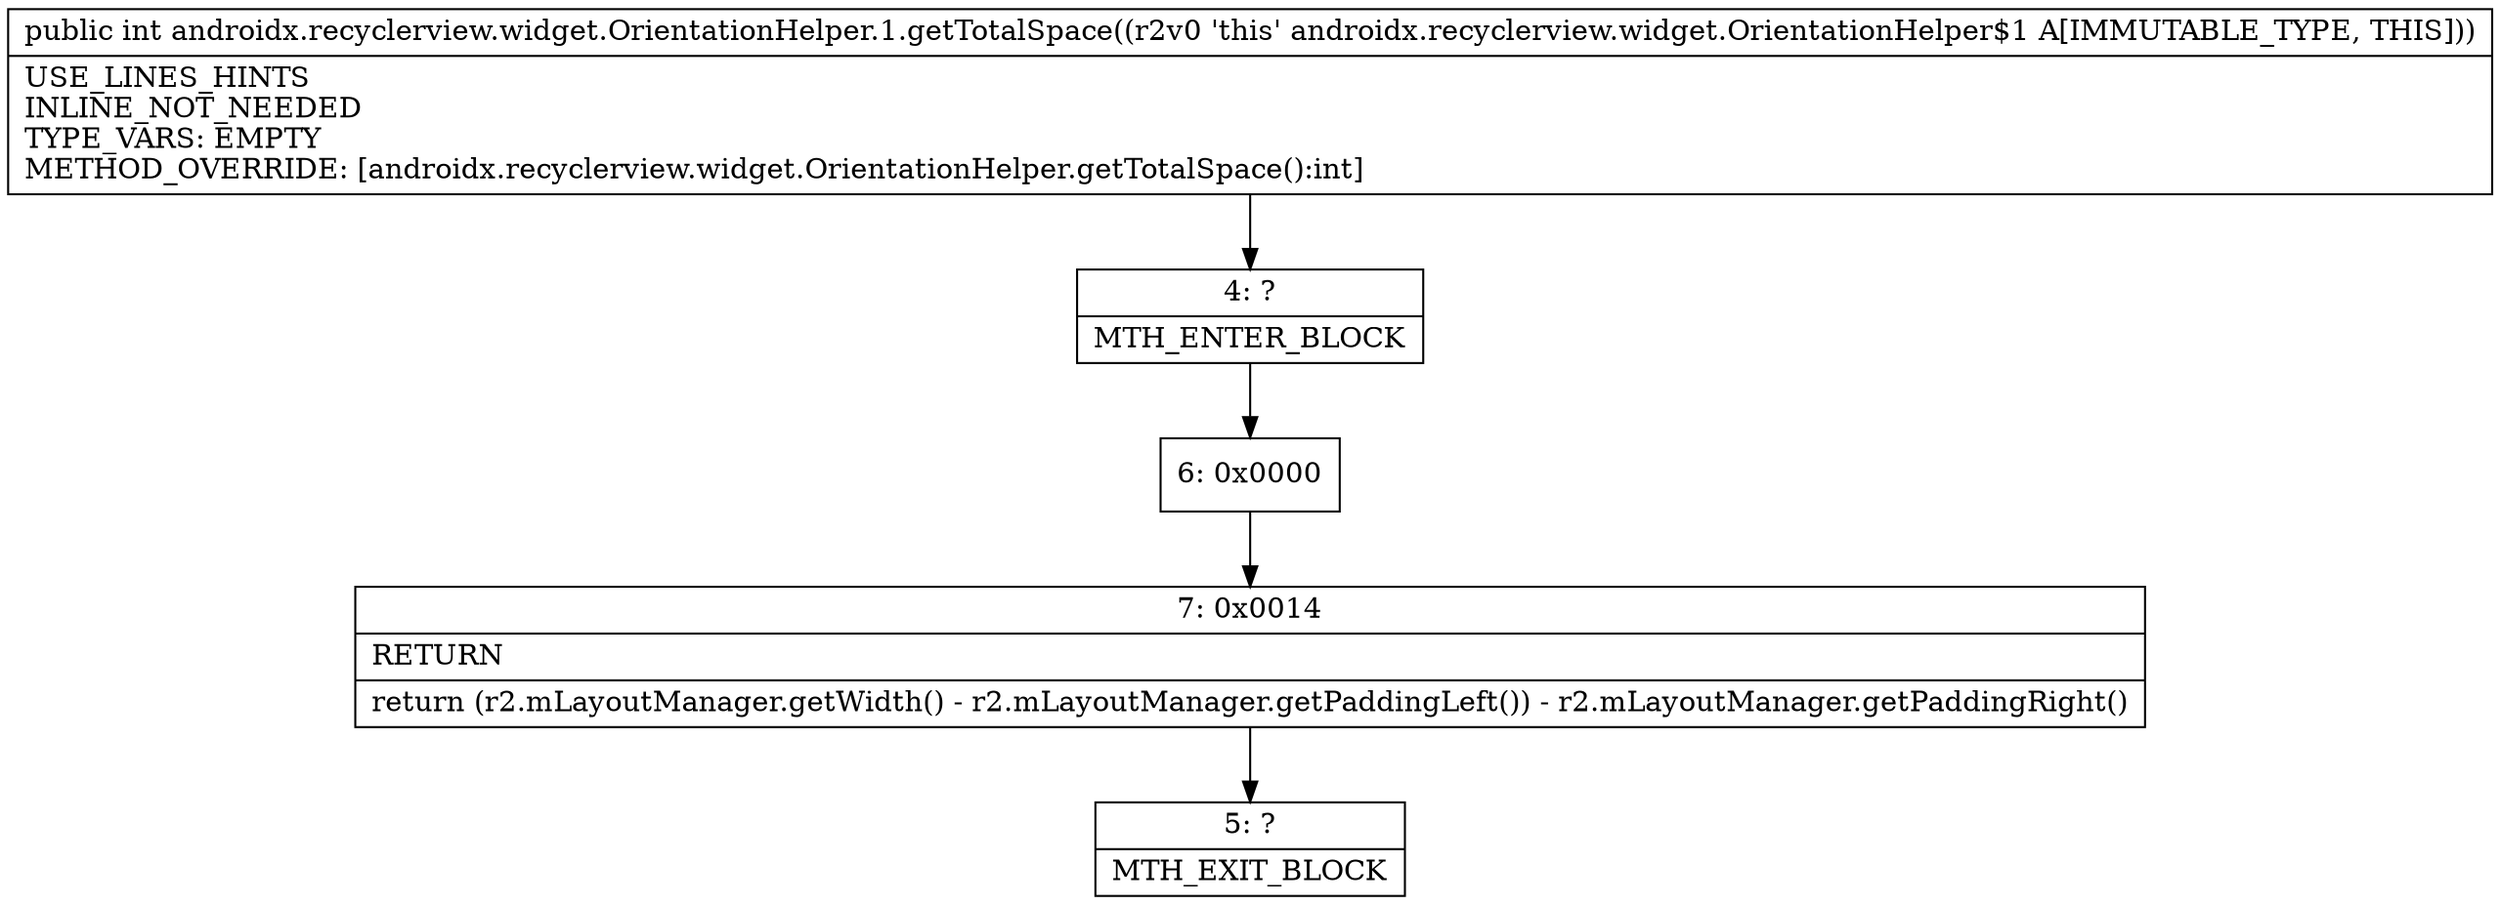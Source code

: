 digraph "CFG forandroidx.recyclerview.widget.OrientationHelper.1.getTotalSpace()I" {
Node_4 [shape=record,label="{4\:\ ?|MTH_ENTER_BLOCK\l}"];
Node_6 [shape=record,label="{6\:\ 0x0000}"];
Node_7 [shape=record,label="{7\:\ 0x0014|RETURN\l|return (r2.mLayoutManager.getWidth() \- r2.mLayoutManager.getPaddingLeft()) \- r2.mLayoutManager.getPaddingRight()\l}"];
Node_5 [shape=record,label="{5\:\ ?|MTH_EXIT_BLOCK\l}"];
MethodNode[shape=record,label="{public int androidx.recyclerview.widget.OrientationHelper.1.getTotalSpace((r2v0 'this' androidx.recyclerview.widget.OrientationHelper$1 A[IMMUTABLE_TYPE, THIS]))  | USE_LINES_HINTS\lINLINE_NOT_NEEDED\lTYPE_VARS: EMPTY\lMETHOD_OVERRIDE: [androidx.recyclerview.widget.OrientationHelper.getTotalSpace():int]\l}"];
MethodNode -> Node_4;Node_4 -> Node_6;
Node_6 -> Node_7;
Node_7 -> Node_5;
}

